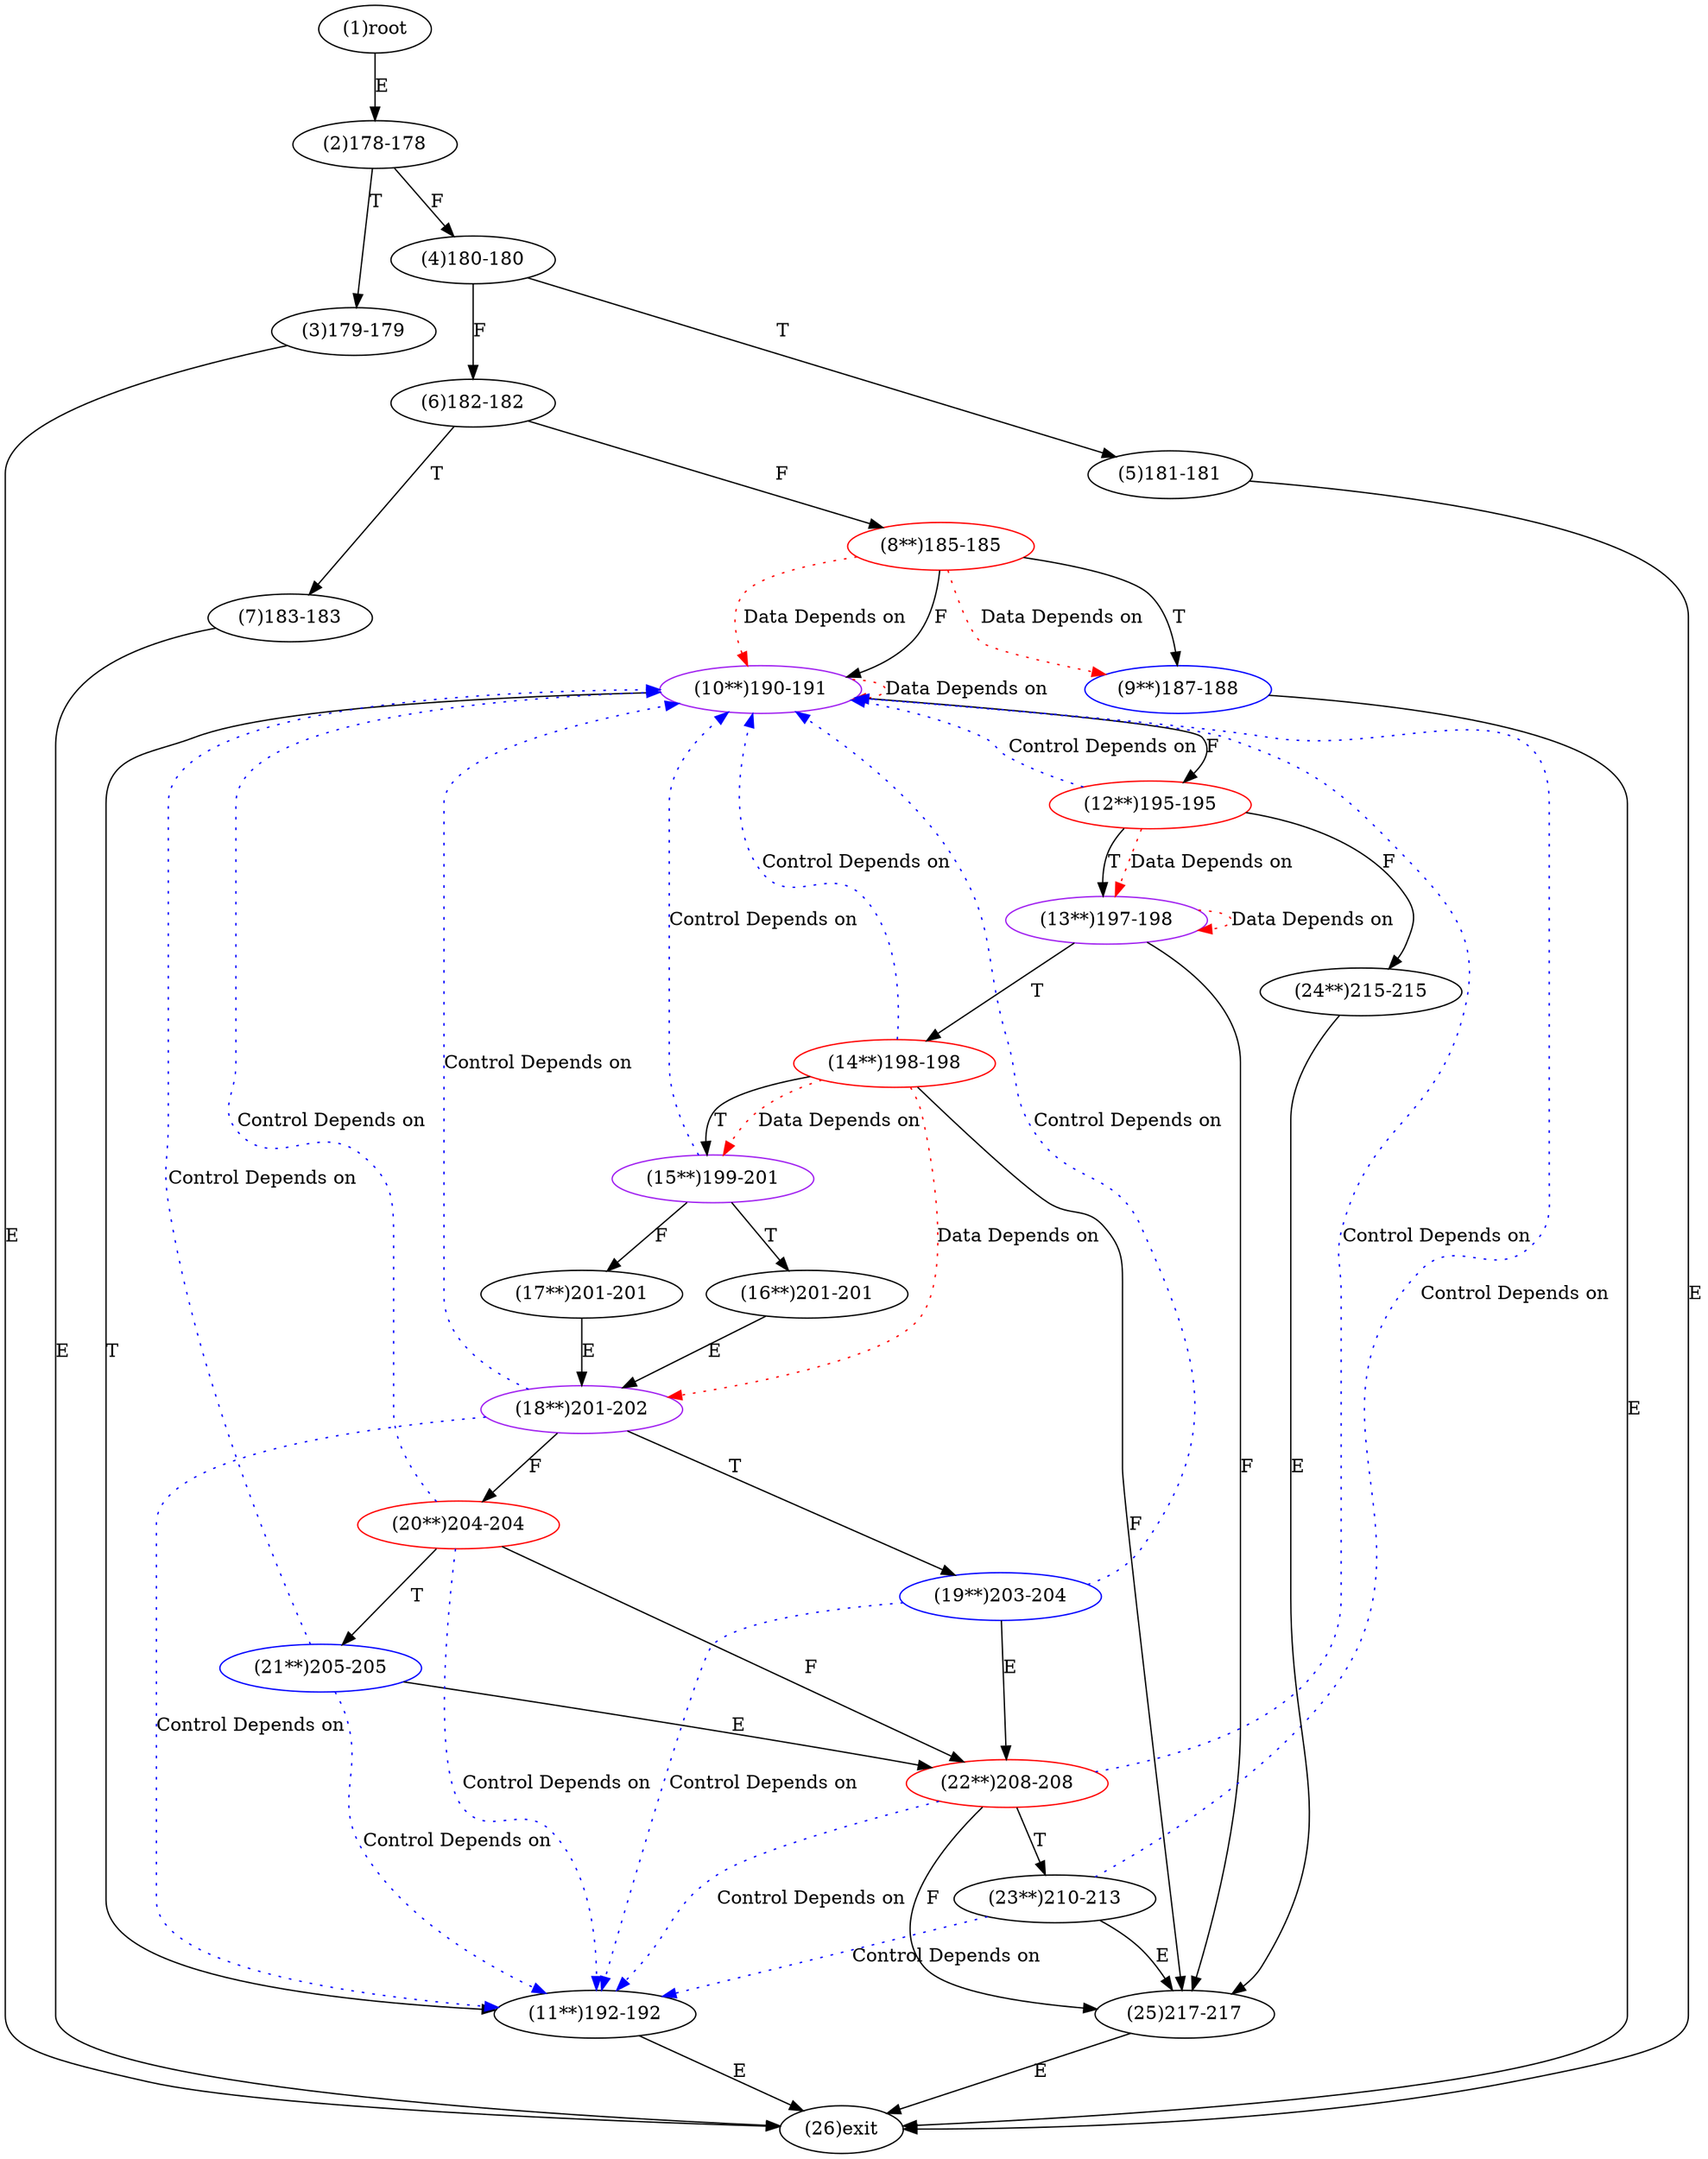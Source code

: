 digraph "" { 
1[ label="(1)root"];
2[ label="(2)178-178"];
3[ label="(3)179-179"];
4[ label="(4)180-180"];
5[ label="(5)181-181"];
6[ label="(6)182-182"];
7[ label="(7)183-183"];
8[ label="(8**)185-185",color=red];
9[ label="(9**)187-188",color=blue];
10[ label="(10**)190-191",color=purple];
11[ label="(11**)192-192"];
12[ label="(12**)195-195",color=red];
13[ label="(13**)197-198",color=purple];
14[ label="(14**)198-198",color=red];
15[ label="(15**)199-201",color=purple];
17[ label="(17**)201-201"];
16[ label="(16**)201-201"];
19[ label="(19**)203-204",color=blue];
18[ label="(18**)201-202",color=purple];
21[ label="(21**)205-205",color=blue];
20[ label="(20**)204-204",color=red];
23[ label="(23**)210-213"];
22[ label="(22**)208-208",color=red];
25[ label="(25)217-217"];
24[ label="(24**)215-215"];
26[ label="(26)exit"];
1->2[ label="E"];
2->4[ label="F"];
2->3[ label="T"];
3->26[ label="E"];
4->6[ label="F"];
4->5[ label="T"];
5->26[ label="E"];
6->8[ label="F"];
6->7[ label="T"];
7->26[ label="E"];
8->10[ label="F"];
8->9[ label="T"];
9->26[ label="E"];
10->12[ label="F"];
10->11[ label="T"];
11->26[ label="E"];
12->24[ label="F"];
12->13[ label="T"];
13->25[ label="F"];
13->14[ label="T"];
14->25[ label="F"];
14->15[ label="T"];
15->17[ label="F"];
15->16[ label="T"];
16->18[ label="E"];
17->18[ label="E"];
18->20[ label="F"];
18->19[ label="T"];
19->22[ label="E"];
20->22[ label="F"];
20->21[ label="T"];
21->22[ label="E"];
22->25[ label="F"];
22->23[ label="T"];
23->25[ label="E"];
24->25[ label="E"];
25->26[ label="E"];
8->9[ color="red" label="Data Depends on" style = dotted ];
8->10[ color="red" label="Data Depends on" style = dotted ];
10->10[ color="red" label="Data Depends on" style = dotted ];
12->13[ color="red" label="Data Depends on" style = dotted ];
12->10[ color="blue" label="Control Depends on" style = dotted ];
13->13[ color="red" label="Data Depends on" style = dotted ];
14->15[ color="red" label="Data Depends on" style = dotted ];
14->10[ color="blue" label="Control Depends on" style = dotted ];
14->18[ color="red" label="Data Depends on" style = dotted ];
15->10[ color="blue" label="Control Depends on" style = dotted ];
19->10[ color="blue" label="Control Depends on" style = dotted ];
19->11[ color="blue" label="Control Depends on" style = dotted ];
18->11[ color="blue" label="Control Depends on" style = dotted ];
18->10[ color="blue" label="Control Depends on" style = dotted ];
21->10[ color="blue" label="Control Depends on" style = dotted ];
21->11[ color="blue" label="Control Depends on" style = dotted ];
20->11[ color="blue" label="Control Depends on" style = dotted ];
20->10[ color="blue" label="Control Depends on" style = dotted ];
23->10[ color="blue" label="Control Depends on" style = dotted ];
23->11[ color="blue" label="Control Depends on" style = dotted ];
22->11[ color="blue" label="Control Depends on" style = dotted ];
22->10[ color="blue" label="Control Depends on" style = dotted ];
}